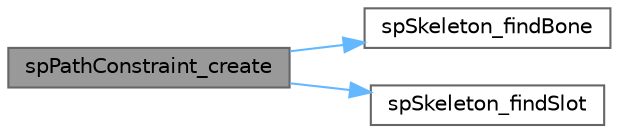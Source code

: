 digraph "spPathConstraint_create"
{
 // LATEX_PDF_SIZE
  bgcolor="transparent";
  edge [fontname=Helvetica,fontsize=10,labelfontname=Helvetica,labelfontsize=10];
  node [fontname=Helvetica,fontsize=10,shape=box,height=0.2,width=0.4];
  rankdir="LR";
  Node1 [id="Node000001",label="spPathConstraint_create",height=0.2,width=0.4,color="gray40", fillcolor="grey60", style="filled", fontcolor="black",tooltip=" "];
  Node1 -> Node2 [id="edge1_Node000001_Node000002",color="steelblue1",style="solid",tooltip=" "];
  Node2 [id="Node000002",label="spSkeleton_findBone",height=0.2,width=0.4,color="grey40", fillcolor="white", style="filled",URL="$_skeleton_8c.html#a788c61e842be5432abf4c75c6b32371f",tooltip=" "];
  Node1 -> Node3 [id="edge2_Node000001_Node000003",color="steelblue1",style="solid",tooltip=" "];
  Node3 [id="Node000003",label="spSkeleton_findSlot",height=0.2,width=0.4,color="grey40", fillcolor="white", style="filled",URL="$_skeleton_8c.html#a5ff1397d5bd03237ecbb0ad145fc7d87",tooltip=" "];
}
